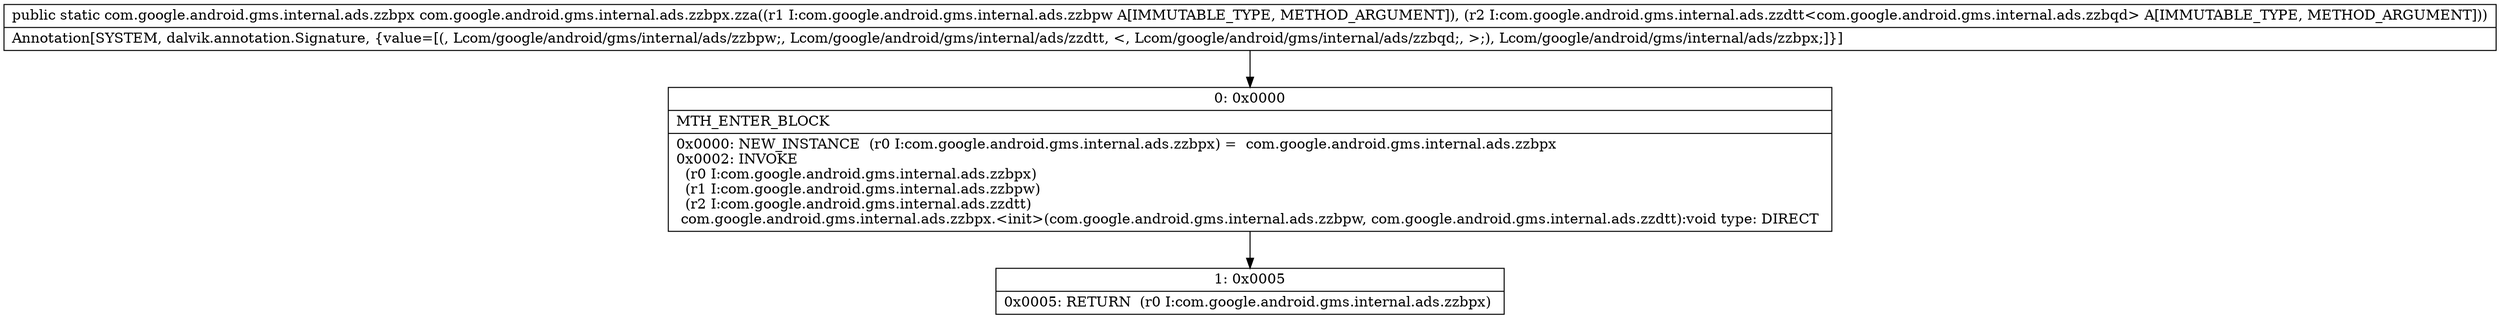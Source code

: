 digraph "CFG forcom.google.android.gms.internal.ads.zzbpx.zza(Lcom\/google\/android\/gms\/internal\/ads\/zzbpw;Lcom\/google\/android\/gms\/internal\/ads\/zzdtt;)Lcom\/google\/android\/gms\/internal\/ads\/zzbpx;" {
Node_0 [shape=record,label="{0\:\ 0x0000|MTH_ENTER_BLOCK\l|0x0000: NEW_INSTANCE  (r0 I:com.google.android.gms.internal.ads.zzbpx) =  com.google.android.gms.internal.ads.zzbpx \l0x0002: INVOKE  \l  (r0 I:com.google.android.gms.internal.ads.zzbpx)\l  (r1 I:com.google.android.gms.internal.ads.zzbpw)\l  (r2 I:com.google.android.gms.internal.ads.zzdtt)\l com.google.android.gms.internal.ads.zzbpx.\<init\>(com.google.android.gms.internal.ads.zzbpw, com.google.android.gms.internal.ads.zzdtt):void type: DIRECT \l}"];
Node_1 [shape=record,label="{1\:\ 0x0005|0x0005: RETURN  (r0 I:com.google.android.gms.internal.ads.zzbpx) \l}"];
MethodNode[shape=record,label="{public static com.google.android.gms.internal.ads.zzbpx com.google.android.gms.internal.ads.zzbpx.zza((r1 I:com.google.android.gms.internal.ads.zzbpw A[IMMUTABLE_TYPE, METHOD_ARGUMENT]), (r2 I:com.google.android.gms.internal.ads.zzdtt\<com.google.android.gms.internal.ads.zzbqd\> A[IMMUTABLE_TYPE, METHOD_ARGUMENT]))  | Annotation[SYSTEM, dalvik.annotation.Signature, \{value=[(, Lcom\/google\/android\/gms\/internal\/ads\/zzbpw;, Lcom\/google\/android\/gms\/internal\/ads\/zzdtt, \<, Lcom\/google\/android\/gms\/internal\/ads\/zzbqd;, \>;), Lcom\/google\/android\/gms\/internal\/ads\/zzbpx;]\}]\l}"];
MethodNode -> Node_0;
Node_0 -> Node_1;
}

